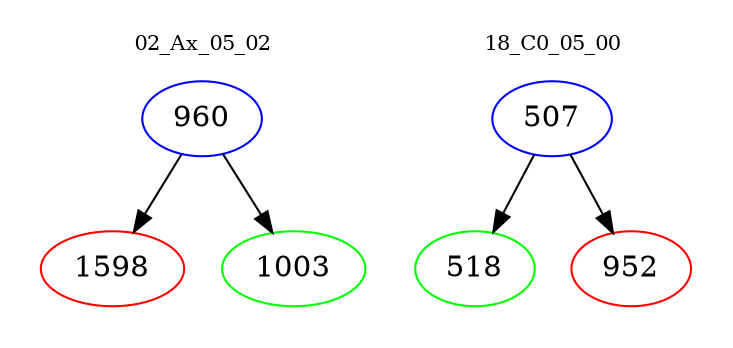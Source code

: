 digraph{
subgraph cluster_0 {
color = white
label = "02_Ax_05_02";
fontsize=10;
T0_960 [label="960", color="blue"]
T0_960 -> T0_1598 [color="black"]
T0_1598 [label="1598", color="red"]
T0_960 -> T0_1003 [color="black"]
T0_1003 [label="1003", color="green"]
}
subgraph cluster_1 {
color = white
label = "18_C0_05_00";
fontsize=10;
T1_507 [label="507", color="blue"]
T1_507 -> T1_518 [color="black"]
T1_518 [label="518", color="green"]
T1_507 -> T1_952 [color="black"]
T1_952 [label="952", color="red"]
}
}
